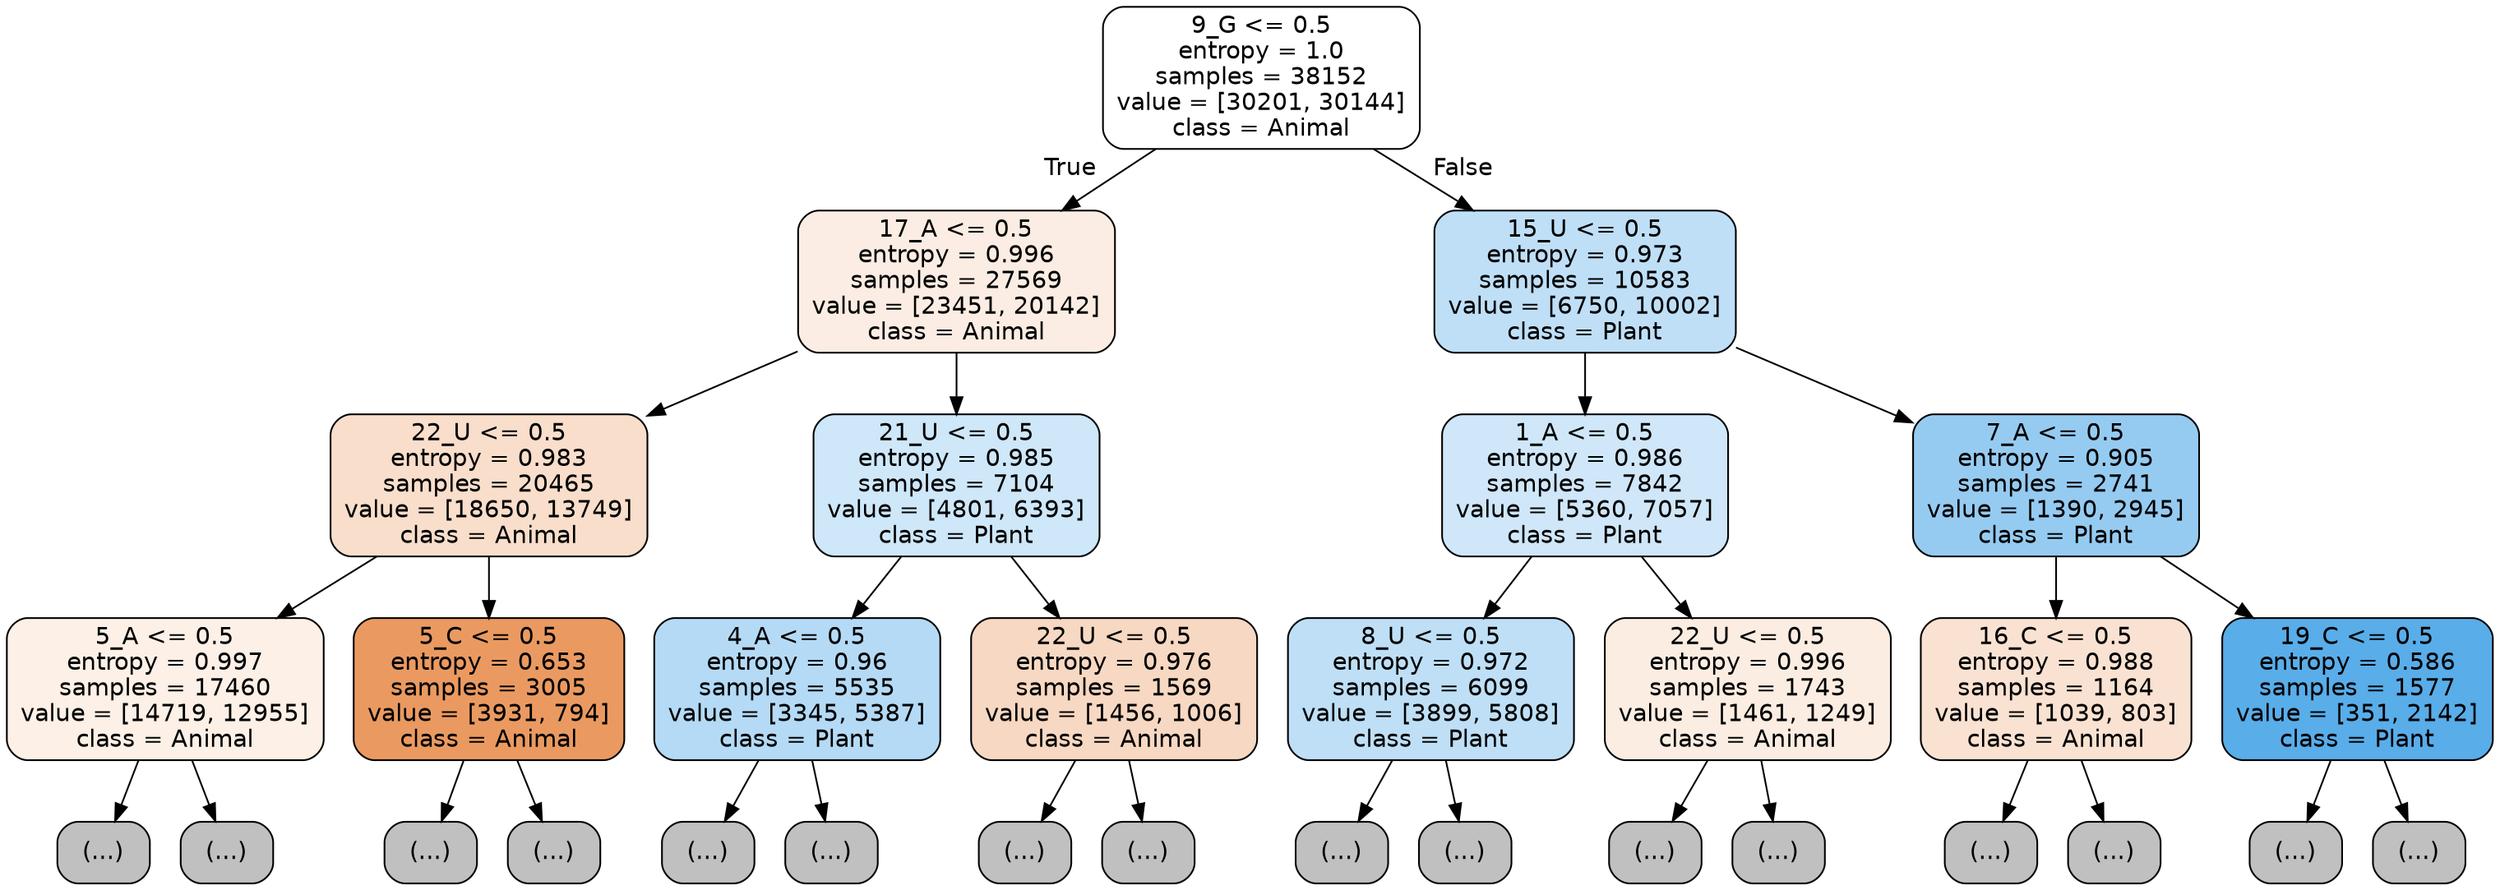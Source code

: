 digraph Tree {
node [shape=box, style="filled, rounded", color="black", fontname="helvetica"] ;
edge [fontname="helvetica"] ;
0 [label="9_G <= 0.5\nentropy = 1.0\nsamples = 38152\nvalue = [30201, 30144]\nclass = Animal", fillcolor="#ffffff"] ;
1 [label="17_A <= 0.5\nentropy = 0.996\nsamples = 27569\nvalue = [23451, 20142]\nclass = Animal", fillcolor="#fbede3"] ;
0 -> 1 [labeldistance=2.5, labelangle=45, headlabel="True"] ;
2 [label="22_U <= 0.5\nentropy = 0.983\nsamples = 20465\nvalue = [18650, 13749]\nclass = Animal", fillcolor="#f8decb"] ;
1 -> 2 ;
3 [label="5_A <= 0.5\nentropy = 0.997\nsamples = 17460\nvalue = [14719, 12955]\nclass = Animal", fillcolor="#fcf0e7"] ;
2 -> 3 ;
4 [label="(...)", fillcolor="#C0C0C0"] ;
3 -> 4 ;
6483 [label="(...)", fillcolor="#C0C0C0"] ;
3 -> 6483 ;
8546 [label="5_C <= 0.5\nentropy = 0.653\nsamples = 3005\nvalue = [3931, 794]\nclass = Animal", fillcolor="#ea9a61"] ;
2 -> 8546 ;
8547 [label="(...)", fillcolor="#C0C0C0"] ;
8546 -> 8547 ;
9404 [label="(...)", fillcolor="#C0C0C0"] ;
8546 -> 9404 ;
9699 [label="21_U <= 0.5\nentropy = 0.985\nsamples = 7104\nvalue = [4801, 6393]\nclass = Plant", fillcolor="#cee7f9"] ;
1 -> 9699 ;
9700 [label="4_A <= 0.5\nentropy = 0.96\nsamples = 5535\nvalue = [3345, 5387]\nclass = Plant", fillcolor="#b4daf5"] ;
9699 -> 9700 ;
9701 [label="(...)", fillcolor="#C0C0C0"] ;
9700 -> 9701 ;
11560 [label="(...)", fillcolor="#C0C0C0"] ;
9700 -> 11560 ;
12075 [label="22_U <= 0.5\nentropy = 0.976\nsamples = 1569\nvalue = [1456, 1006]\nclass = Animal", fillcolor="#f7d8c2"] ;
9699 -> 12075 ;
12076 [label="(...)", fillcolor="#C0C0C0"] ;
12075 -> 12076 ;
12585 [label="(...)", fillcolor="#C0C0C0"] ;
12075 -> 12585 ;
12670 [label="15_U <= 0.5\nentropy = 0.973\nsamples = 10583\nvalue = [6750, 10002]\nclass = Plant", fillcolor="#bfdff7"] ;
0 -> 12670 [labeldistance=2.5, labelangle=-45, headlabel="False"] ;
12671 [label="1_A <= 0.5\nentropy = 0.986\nsamples = 7842\nvalue = [5360, 7057]\nclass = Plant", fillcolor="#cfe7f9"] ;
12670 -> 12671 ;
12672 [label="8_U <= 0.5\nentropy = 0.972\nsamples = 6099\nvalue = [3899, 5808]\nclass = Plant", fillcolor="#bedff6"] ;
12671 -> 12672 ;
12673 [label="(...)", fillcolor="#C0C0C0"] ;
12672 -> 12673 ;
14374 [label="(...)", fillcolor="#C0C0C0"] ;
12672 -> 14374 ;
15193 [label="22_U <= 0.5\nentropy = 0.996\nsamples = 1743\nvalue = [1461, 1249]\nclass = Animal", fillcolor="#fbede2"] ;
12671 -> 15193 ;
15194 [label="(...)", fillcolor="#C0C0C0"] ;
15193 -> 15194 ;
15849 [label="(...)", fillcolor="#C0C0C0"] ;
15193 -> 15849 ;
15934 [label="7_A <= 0.5\nentropy = 0.905\nsamples = 2741\nvalue = [1390, 2945]\nclass = Plant", fillcolor="#96cbf1"] ;
12670 -> 15934 ;
15935 [label="16_C <= 0.5\nentropy = 0.988\nsamples = 1164\nvalue = [1039, 803]\nclass = Animal", fillcolor="#f9e2d2"] ;
15934 -> 15935 ;
15936 [label="(...)", fillcolor="#C0C0C0"] ;
15935 -> 15936 ;
16555 [label="(...)", fillcolor="#C0C0C0"] ;
15935 -> 16555 ;
16702 [label="19_C <= 0.5\nentropy = 0.586\nsamples = 1577\nvalue = [351, 2142]\nclass = Plant", fillcolor="#59ade9"] ;
15934 -> 16702 ;
16703 [label="(...)", fillcolor="#C0C0C0"] ;
16702 -> 16703 ;
16942 [label="(...)", fillcolor="#C0C0C0"] ;
16702 -> 16942 ;
}